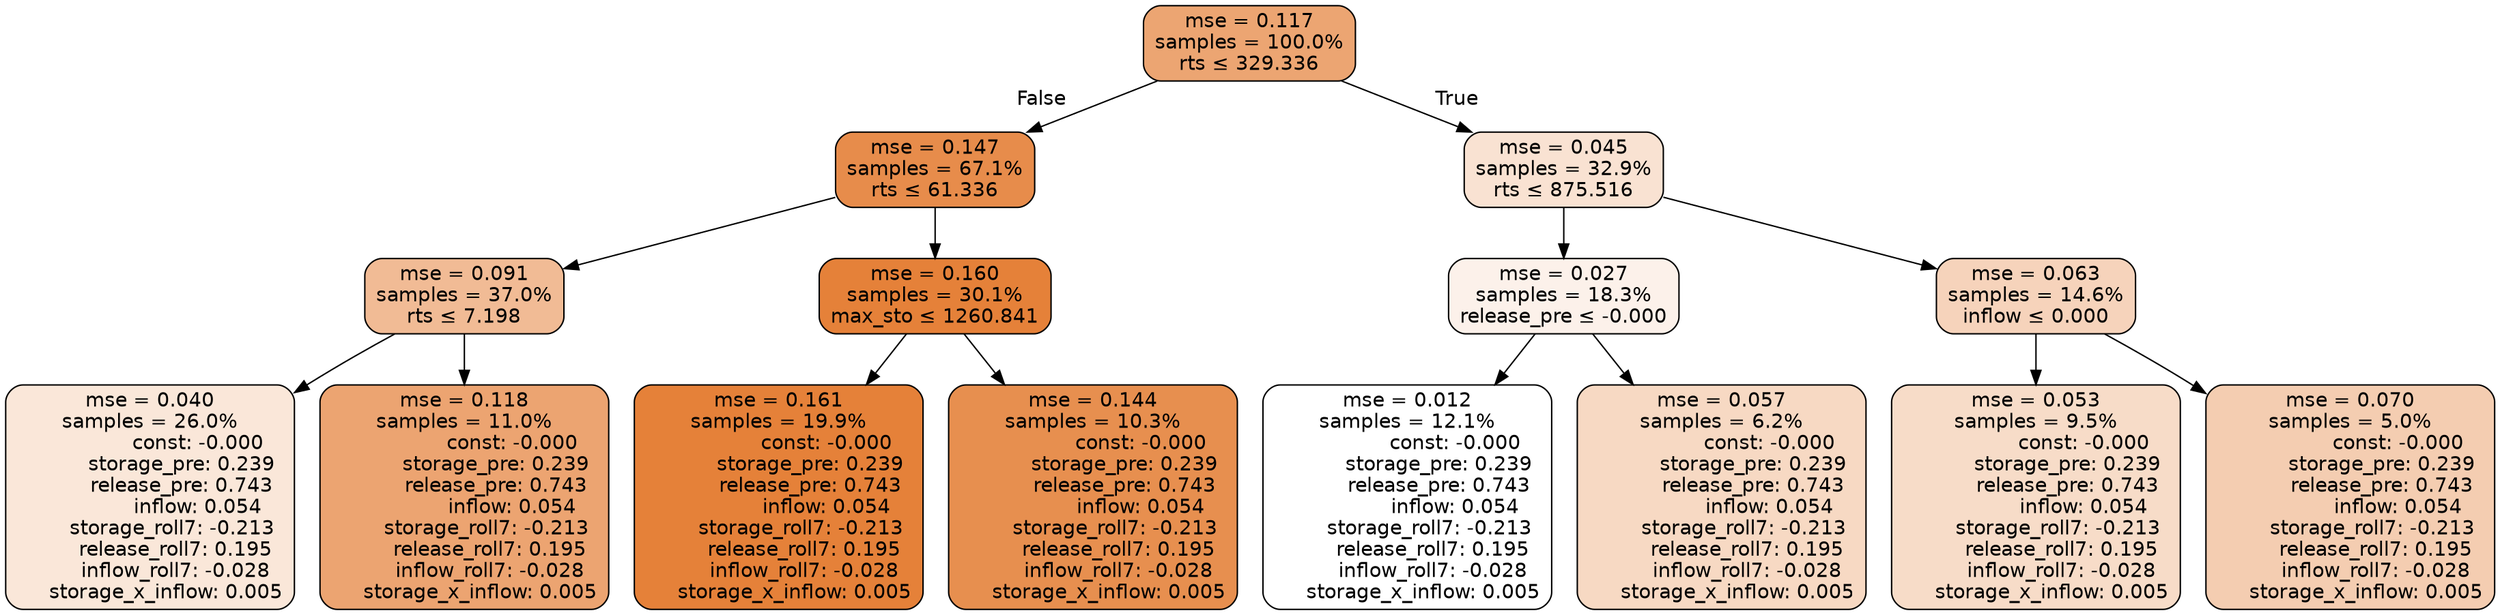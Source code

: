 digraph tree {
node [shape=rectangle, style="filled, rounded", color="black", fontname=helvetica] ;
edge [fontname=helvetica] ;
	"0" [label="mse = 0.117
samples = 100.0%
rts &le; 329.336", fillcolor="#eca572"]
	"1" [label="mse = 0.147
samples = 67.1%
rts &le; 61.336", fillcolor="#e78c4b"]
	"2" [label="mse = 0.091
samples = 37.0%
rts &le; 7.198", fillcolor="#f1bb95"]
	"3" [label="mse = 0.040
samples = 26.0%
               const: -0.000
          storage_pre: 0.239
          release_pre: 0.743
               inflow: 0.054
       storage_roll7: -0.213
        release_roll7: 0.195
        inflow_roll7: -0.028
     storage_x_inflow: 0.005", fillcolor="#fae7d9"]
	"4" [label="mse = 0.118
samples = 11.0%
               const: -0.000
          storage_pre: 0.239
          release_pre: 0.743
               inflow: 0.054
       storage_roll7: -0.213
        release_roll7: 0.195
        inflow_roll7: -0.028
     storage_x_inflow: 0.005", fillcolor="#eca471"]
	"5" [label="mse = 0.160
samples = 30.1%
max_sto &le; 1260.841", fillcolor="#e58139"]
	"6" [label="mse = 0.161
samples = 19.9%
               const: -0.000
          storage_pre: 0.239
          release_pre: 0.743
               inflow: 0.054
       storage_roll7: -0.213
        release_roll7: 0.195
        inflow_roll7: -0.028
     storage_x_inflow: 0.005", fillcolor="#e58139"]
	"7" [label="mse = 0.144
samples = 10.3%
               const: -0.000
          storage_pre: 0.239
          release_pre: 0.743
               inflow: 0.054
       storage_roll7: -0.213
        release_roll7: 0.195
        inflow_roll7: -0.028
     storage_x_inflow: 0.005", fillcolor="#e78f4f"]
	"8" [label="mse = 0.045
samples = 32.9%
rts &le; 875.516", fillcolor="#f9e2d2"]
	"9" [label="mse = 0.027
samples = 18.3%
release_pre &le; -0.000", fillcolor="#fcf1ea"]
	"10" [label="mse = 0.012
samples = 12.1%
               const: -0.000
          storage_pre: 0.239
          release_pre: 0.743
               inflow: 0.054
       storage_roll7: -0.213
        release_roll7: 0.195
        inflow_roll7: -0.028
     storage_x_inflow: 0.005", fillcolor="#ffffff"]
	"11" [label="mse = 0.057
samples = 6.2%
               const: -0.000
          storage_pre: 0.239
          release_pre: 0.743
               inflow: 0.054
       storage_roll7: -0.213
        release_roll7: 0.195
        inflow_roll7: -0.028
     storage_x_inflow: 0.005", fillcolor="#f7d9c3"]
	"12" [label="mse = 0.063
samples = 14.6%
inflow &le; 0.000", fillcolor="#f6d3bb"]
	"13" [label="mse = 0.053
samples = 9.5%
               const: -0.000
          storage_pre: 0.239
          release_pre: 0.743
               inflow: 0.054
       storage_roll7: -0.213
        release_roll7: 0.195
        inflow_roll7: -0.028
     storage_x_inflow: 0.005", fillcolor="#f7dcc8"]
	"14" [label="mse = 0.070
samples = 5.0%
               const: -0.000
          storage_pre: 0.239
          release_pre: 0.743
               inflow: 0.054
       storage_roll7: -0.213
        release_roll7: 0.195
        inflow_roll7: -0.028
     storage_x_inflow: 0.005", fillcolor="#f4cdb1"]

	"0" -> "1" [labeldistance=2.5, labelangle=45, headlabel="False"]
	"1" -> "2"
	"2" -> "3"
	"2" -> "4"
	"1" -> "5"
	"5" -> "6"
	"5" -> "7"
	"0" -> "8" [labeldistance=2.5, labelangle=-45, headlabel="True"]
	"8" -> "9"
	"9" -> "10"
	"9" -> "11"
	"8" -> "12"
	"12" -> "13"
	"12" -> "14"
}